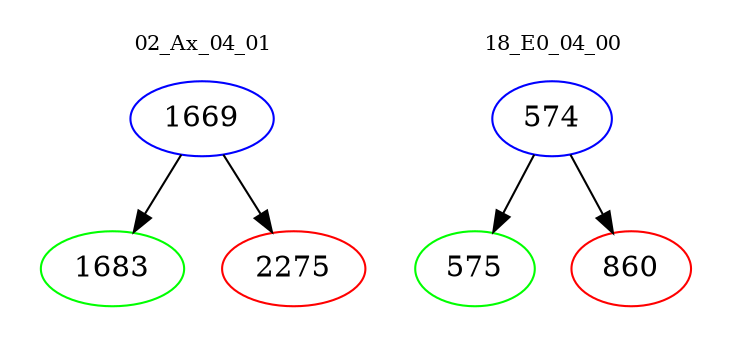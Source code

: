 digraph{
subgraph cluster_0 {
color = white
label = "02_Ax_04_01";
fontsize=10;
T0_1669 [label="1669", color="blue"]
T0_1669 -> T0_1683 [color="black"]
T0_1683 [label="1683", color="green"]
T0_1669 -> T0_2275 [color="black"]
T0_2275 [label="2275", color="red"]
}
subgraph cluster_1 {
color = white
label = "18_E0_04_00";
fontsize=10;
T1_574 [label="574", color="blue"]
T1_574 -> T1_575 [color="black"]
T1_575 [label="575", color="green"]
T1_574 -> T1_860 [color="black"]
T1_860 [label="860", color="red"]
}
}
